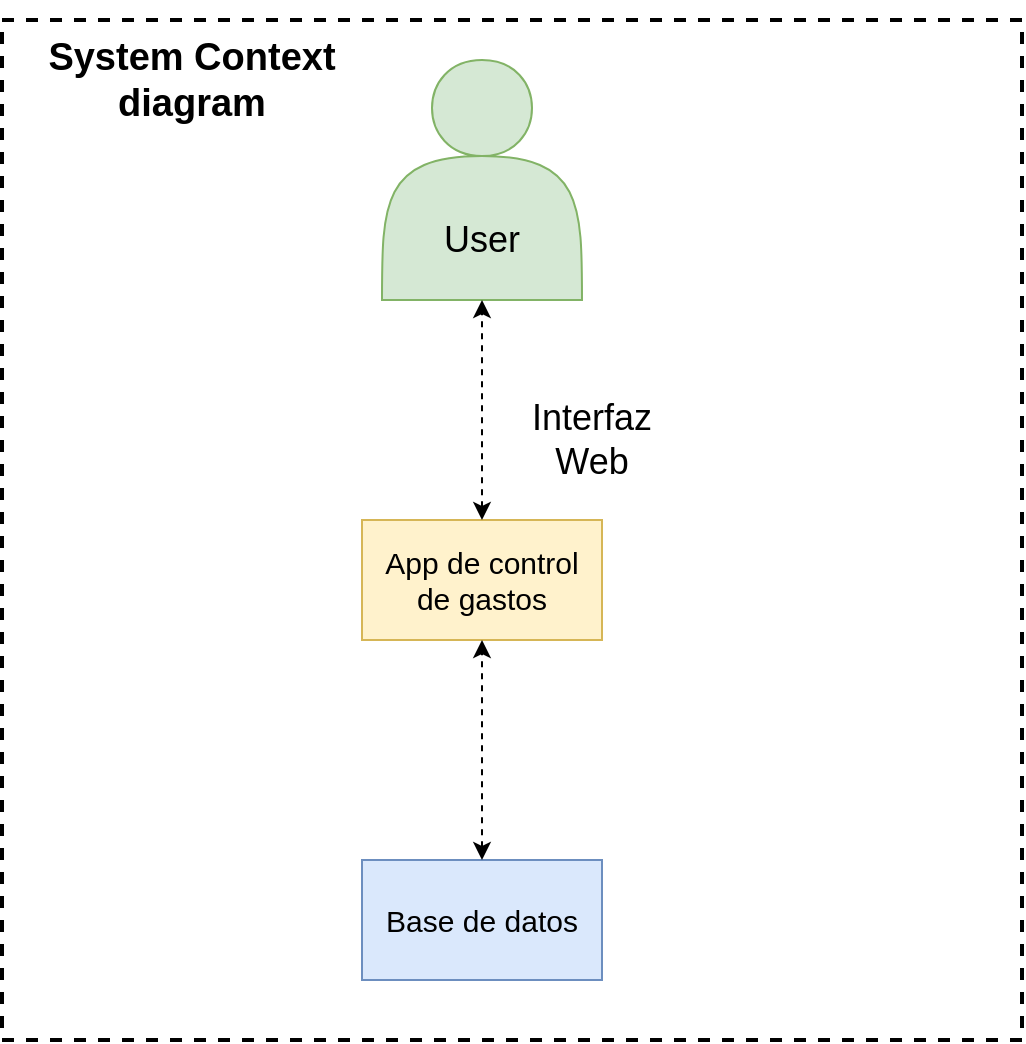 <mxfile version="22.0.7" type="github">
  <diagram name="Página-1" id="FNVlxbY_5hZAIGMPvLUF">
    <mxGraphModel dx="1434" dy="790" grid="1" gridSize="10" guides="1" tooltips="1" connect="1" arrows="1" fold="1" page="1" pageScale="1" pageWidth="827" pageHeight="1169" math="0" shadow="0">
      <root>
        <mxCell id="0" />
        <mxCell id="1" parent="0" />
        <mxCell id="ii-14larT71zosDay65v-20" value="" style="whiteSpace=wrap;html=1;aspect=fixed;dashed=1;strokeWidth=2;" vertex="1" parent="1">
          <mxGeometry x="40" y="20" width="510" height="510" as="geometry" />
        </mxCell>
        <mxCell id="ii-14larT71zosDay65v-6" value="" style="shape=actor;whiteSpace=wrap;html=1;fillColor=#d5e8d4;strokeColor=#82b366;" vertex="1" parent="1">
          <mxGeometry x="230" y="40" width="100" height="120" as="geometry" />
        </mxCell>
        <mxCell id="ii-14larT71zosDay65v-8" value="" style="rounded=0;whiteSpace=wrap;html=1;fillColor=#fff2cc;strokeColor=#d6b656;" vertex="1" parent="1">
          <mxGeometry x="220" y="270" width="120" height="60" as="geometry" />
        </mxCell>
        <mxCell id="ii-14larT71zosDay65v-10" value="" style="rounded=0;whiteSpace=wrap;html=1;fillColor=#dae8fc;strokeColor=#6c8ebf;" vertex="1" parent="1">
          <mxGeometry x="220" y="440" width="120" height="60" as="geometry" />
        </mxCell>
        <mxCell id="ii-14larT71zosDay65v-12" value="" style="html=1;labelBackgroundColor=#ffffff;startArrow=classic;startFill=1;startSize=6;endArrow=classic;endFill=1;endSize=6;jettySize=auto;orthogonalLoop=1;strokeWidth=1;dashed=1;fontSize=14;rounded=0;entryX=0.5;entryY=1;entryDx=0;entryDy=0;" edge="1" parent="1" target="ii-14larT71zosDay65v-8">
          <mxGeometry width="60" height="60" relative="1" as="geometry">
            <mxPoint x="280" y="440" as="sourcePoint" />
            <mxPoint x="340" y="380" as="targetPoint" />
          </mxGeometry>
        </mxCell>
        <mxCell id="ii-14larT71zosDay65v-13" value="" style="html=1;labelBackgroundColor=#ffffff;startArrow=classic;startFill=1;startSize=6;endArrow=classic;endFill=1;endSize=6;jettySize=auto;orthogonalLoop=1;strokeWidth=1;dashed=1;fontSize=14;rounded=0;entryX=0.5;entryY=1;entryDx=0;entryDy=0;jumpSize=6;" edge="1" parent="1" target="ii-14larT71zosDay65v-6">
          <mxGeometry width="60" height="60" relative="1" as="geometry">
            <mxPoint x="280" y="270" as="sourcePoint" />
            <mxPoint x="340" y="380" as="targetPoint" />
          </mxGeometry>
        </mxCell>
        <mxCell id="ii-14larT71zosDay65v-14" value="&lt;font style=&quot;font-size: 18px;&quot;&gt;User&lt;/font&gt;" style="text;strokeColor=none;align=center;fillColor=none;html=1;verticalAlign=middle;whiteSpace=wrap;rounded=0;" vertex="1" parent="1">
          <mxGeometry x="245" y="110" width="70" height="40" as="geometry" />
        </mxCell>
        <mxCell id="ii-14larT71zosDay65v-15" value="&lt;font style=&quot;font-size: 15px;&quot;&gt;App de control de gastos&lt;/font&gt;" style="text;strokeColor=none;align=center;fillColor=none;html=1;verticalAlign=middle;whiteSpace=wrap;rounded=0;" vertex="1" parent="1">
          <mxGeometry x="230" y="280" width="100" height="40" as="geometry" />
        </mxCell>
        <mxCell id="ii-14larT71zosDay65v-16" value="&lt;font style=&quot;font-size: 15px;&quot;&gt;Base de datos&lt;/font&gt;" style="text;strokeColor=none;align=center;fillColor=none;html=1;verticalAlign=middle;whiteSpace=wrap;rounded=0;" vertex="1" parent="1">
          <mxGeometry x="230" y="450" width="100" height="40" as="geometry" />
        </mxCell>
        <mxCell id="ii-14larT71zosDay65v-18" value="&lt;font style=&quot;font-size: 18px;&quot;&gt;Interfaz Web&lt;/font&gt;" style="text;strokeColor=none;align=center;fillColor=none;html=1;verticalAlign=middle;whiteSpace=wrap;rounded=0;" vertex="1" parent="1">
          <mxGeometry x="290" y="210" width="90" height="40" as="geometry" />
        </mxCell>
        <mxCell id="ii-14larT71zosDay65v-19" value="&lt;b&gt;&lt;font style=&quot;font-size: 19px;&quot;&gt;System Context diagram&lt;/font&gt;&lt;/b&gt;" style="text;strokeColor=none;align=center;fillColor=none;html=1;verticalAlign=middle;whiteSpace=wrap;rounded=0;" vertex="1" parent="1">
          <mxGeometry x="50" y="10" width="170" height="80" as="geometry" />
        </mxCell>
      </root>
    </mxGraphModel>
  </diagram>
</mxfile>
